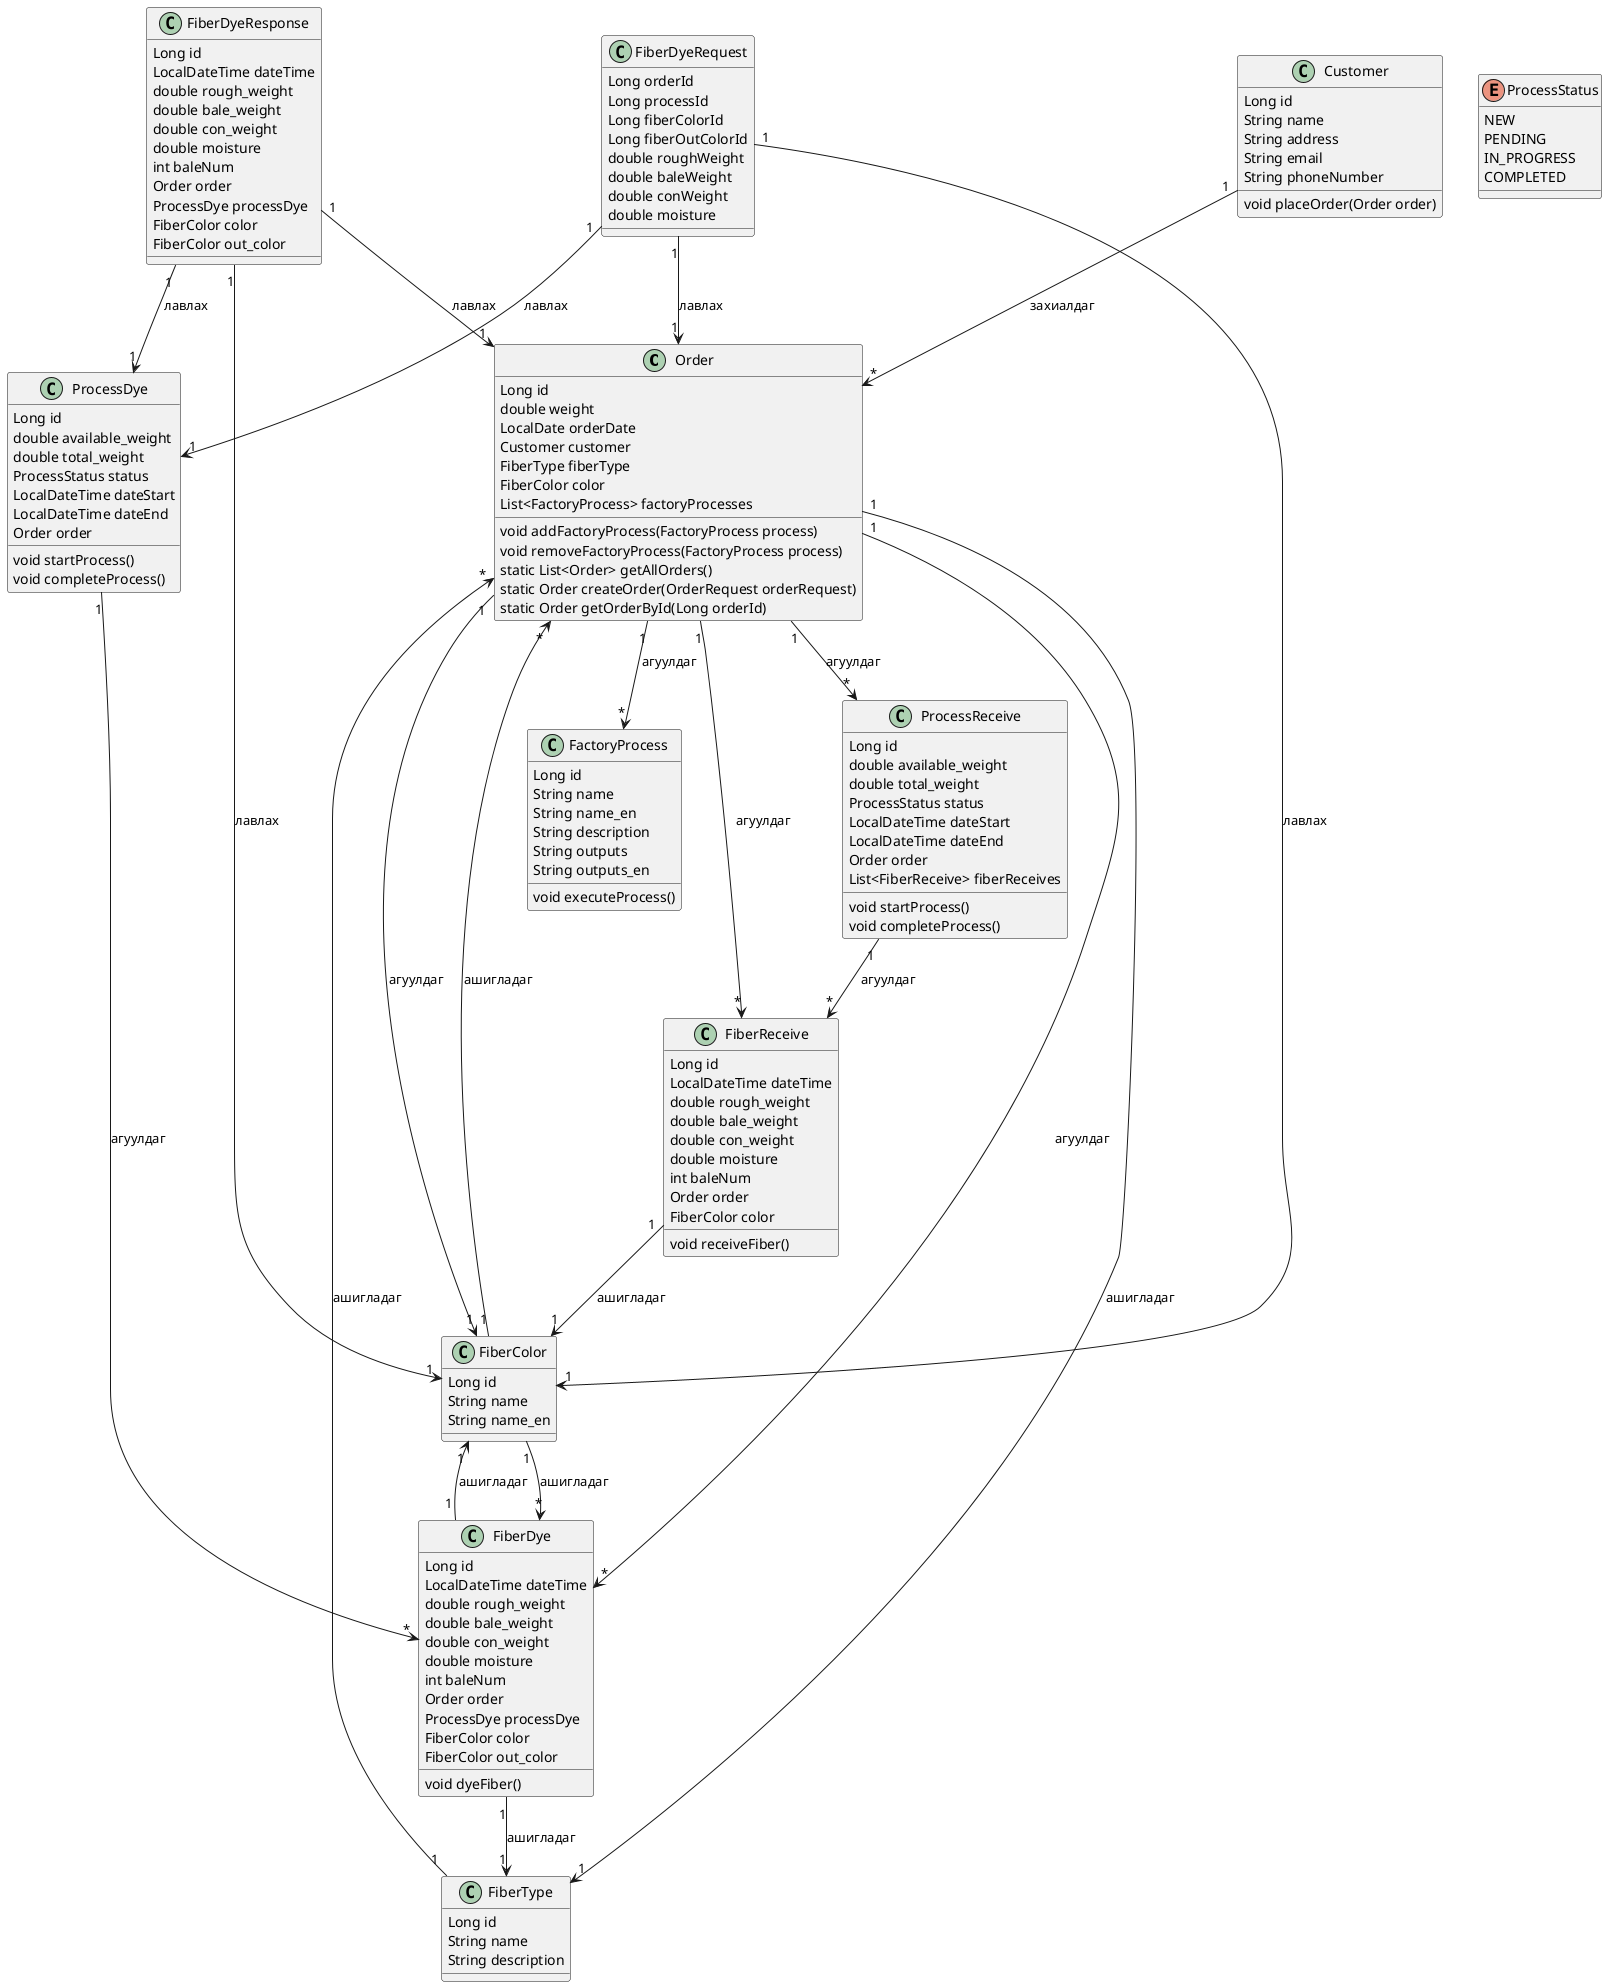 @startuml

class Order {
    Long id
    double weight
    LocalDate orderDate
    Customer customer
    FiberType fiberType
    FiberColor color
    List<FactoryProcess> factoryProcesses

    void addFactoryProcess(FactoryProcess process)
    void removeFactoryProcess(FactoryProcess process)
    static List<Order> getAllOrders()
    static Order createOrder(OrderRequest orderRequest)
    static Order getOrderById(Long orderId)
}

class ProcessDye {
    Long id
    double available_weight
    double total_weight
    ProcessStatus status
    LocalDateTime dateStart
    LocalDateTime dateEnd
    Order order

    void startProcess()
    void completeProcess()
}

class FiberColor {
    Long id
    String name
    String name_en
}

class FiberDye {
    Long id
    LocalDateTime dateTime
    double rough_weight
    double bale_weight
    double con_weight
    double moisture
    int baleNum
    Order order
    ProcessDye processDye
    FiberColor color
    FiberColor out_color

    void dyeFiber()
}

class FiberDyeRequest {
    Long orderId
    Long processId
    Long fiberColorId
    Long fiberOutColorId
    double roughWeight
    double baleWeight
    double conWeight
    double moisture
}

class FiberDyeResponse {
    Long id
    LocalDateTime dateTime
    double rough_weight
    double bale_weight
    double con_weight
    double moisture
    int baleNum
    Order order
    ProcessDye processDye
    FiberColor color
    FiberColor out_color
}

class FiberReceive {
    Long id
    LocalDateTime dateTime
    double rough_weight
    double bale_weight
    double con_weight
    double moisture
    int baleNum
    Order order
    FiberColor color

    void receiveFiber()
}

class ProcessReceive {
    Long id
    double available_weight
    double total_weight
    ProcessStatus status
    LocalDateTime dateStart
    LocalDateTime dateEnd
    Order order
    List<FiberReceive> fiberReceives

    void startProcess()
    void completeProcess()
}

'class ServiceException extends Exception {
'    ErrorResponse errorResponse
'}
'
'enum ErrorResponse {
'    NO_ORDER
'    NO_PROCESS_RECEIVE
'    NO_FIBER_COLOR
'    EXCEEDS_WEIGHT
'    EXCEEDS_AVAILABLE_WEIGHT
'    NO_CONTENT
'}

enum ProcessStatus {
    NEW
    PENDING
    IN_PROGRESS
    COMPLETED
}

class Customer {
    Long id
    String name
    String address
    String email
    String phoneNumber

    void placeOrder(Order order)
}

class FiberType {
    Long id
    String name
    String description
}

class FactoryProcess {
    Long id
    String name
    String name_en
    String description
    String outputs
    String outputs_en

    void executeProcess()
}

Order "1" --> "*" FiberDye : агуулдаг
ProcessDye "1" --> "*" FiberDye : агуулдаг
FiberColor "1" --> "*" FiberDye : ашигладаг
FiberDyeRequest "1" --> "1" Order : лавлах
FiberDyeRequest "1" --> "1" ProcessDye : лавлах
FiberDyeRequest "1" --> "1" FiberColor : лавлах
FiberDyeResponse "1" --> "1" Order : лавлах
FiberDyeResponse "1" --> "1" ProcessDye : лавлах
FiberDyeResponse "1" --> "1" FiberColor : лавлах
'ServiceException "1" --> "1" ErrorResponse : агуулдаг
'Order "1" --> "1" Customer :хамаардаг
Order "1" --> "1" FiberType : ашигладаг
Order "1" --> "1" FiberColor : агуулдаг
Customer "1" --> "*" Order : захиалдаг
FiberType "1" --> "*" Order : ашигладаг
FiberColor "1" --> "*" Order : ашигладаг
FiberDye "1" --> "1" FiberColor : ашигладаг
FiberDye "1" --> "1" FiberType : ашигладаг
Order "1" --> "*" FiberReceive : агуулдаг
FiberReceive "1" --> "1" FiberColor : ашигладаг
Order "1" --> "*" ProcessReceive : агуулдаг
ProcessReceive "1" --> "*" FiberReceive : агуулдаг
Order "1" --> "*" FactoryProcess : агуулдаг

@enduml